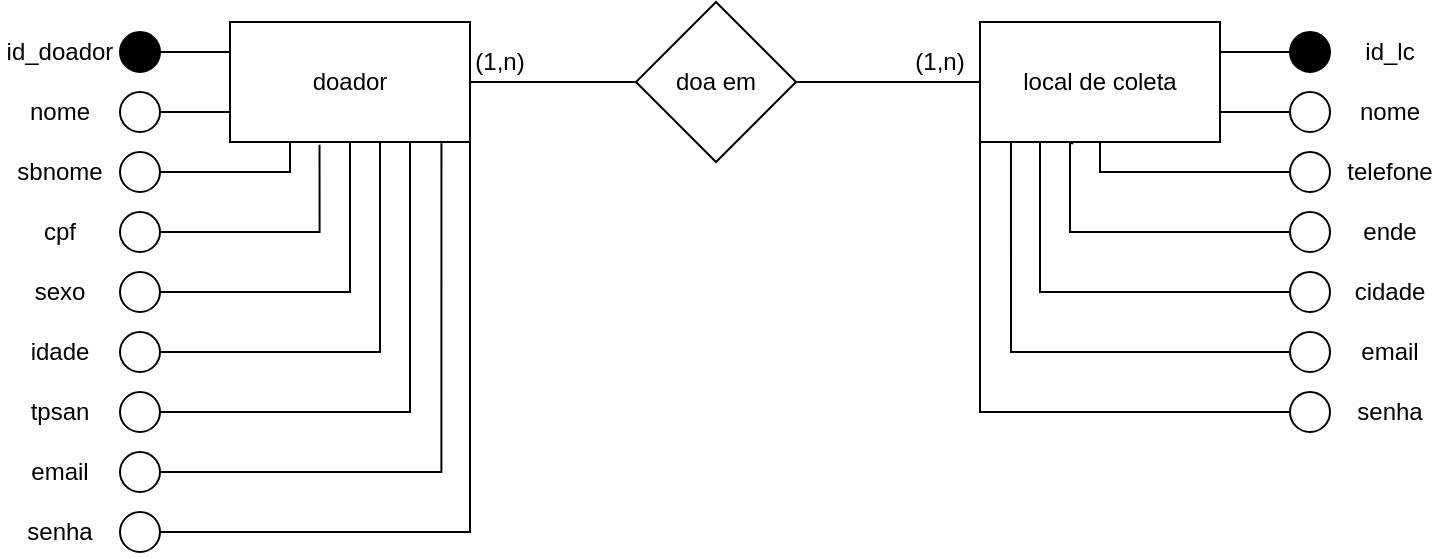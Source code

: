 <mxfile version="24.7.7">
  <diagram name="Página-1" id="STYsf3HCZ7sP4GZinSVZ">
    <mxGraphModel dx="1050" dy="1657" grid="1" gridSize="10" guides="1" tooltips="1" connect="1" arrows="1" fold="1" page="1" pageScale="1" pageWidth="850" pageHeight="1100" math="0" shadow="0">
      <root>
        <mxCell id="0" />
        <mxCell id="1" parent="0" />
        <mxCell id="msxX-ajNOKnb9wM-fJMI-4" style="edgeStyle=orthogonalEdgeStyle;rounded=0;orthogonalLoop=1;jettySize=auto;html=1;exitX=1;exitY=0.5;exitDx=0;exitDy=0;entryX=0;entryY=0.5;entryDx=0;entryDy=0;endArrow=none;endFill=0;" parent="1" source="msxX-ajNOKnb9wM-fJMI-1" target="msxX-ajNOKnb9wM-fJMI-2" edge="1">
          <mxGeometry relative="1" as="geometry" />
        </mxCell>
        <mxCell id="msxX-ajNOKnb9wM-fJMI-1" value="doador" style="rounded=0;whiteSpace=wrap;html=1;" parent="1" vertex="1">
          <mxGeometry x="178" y="-690" width="120" height="60" as="geometry" />
        </mxCell>
        <mxCell id="msxX-ajNOKnb9wM-fJMI-5" style="edgeStyle=orthogonalEdgeStyle;rounded=0;orthogonalLoop=1;jettySize=auto;html=1;exitX=1;exitY=0.5;exitDx=0;exitDy=0;entryX=0;entryY=0.5;entryDx=0;entryDy=0;endArrow=none;endFill=0;" parent="1" source="msxX-ajNOKnb9wM-fJMI-2" target="msxX-ajNOKnb9wM-fJMI-3" edge="1">
          <mxGeometry relative="1" as="geometry">
            <mxPoint x="496" y="-660" as="targetPoint" />
          </mxGeometry>
        </mxCell>
        <mxCell id="msxX-ajNOKnb9wM-fJMI-2" value="doa em" style="rhombus;whiteSpace=wrap;html=1;" parent="1" vertex="1">
          <mxGeometry x="381" y="-700" width="80" height="80" as="geometry" />
        </mxCell>
        <mxCell id="msxX-ajNOKnb9wM-fJMI-41" style="edgeStyle=orthogonalEdgeStyle;rounded=0;orthogonalLoop=1;jettySize=auto;html=1;exitX=1;exitY=0.25;exitDx=0;exitDy=0;entryX=0;entryY=0.5;entryDx=0;entryDy=0;endArrow=none;endFill=0;" parent="1" source="msxX-ajNOKnb9wM-fJMI-3" target="msxX-ajNOKnb9wM-fJMI-37" edge="1">
          <mxGeometry relative="1" as="geometry" />
        </mxCell>
        <mxCell id="msxX-ajNOKnb9wM-fJMI-42" style="edgeStyle=orthogonalEdgeStyle;rounded=0;orthogonalLoop=1;jettySize=auto;html=1;exitX=1;exitY=0.75;exitDx=0;exitDy=0;entryX=0;entryY=0.5;entryDx=0;entryDy=0;endArrow=none;endFill=0;" parent="1" source="msxX-ajNOKnb9wM-fJMI-3" target="msxX-ajNOKnb9wM-fJMI-39" edge="1">
          <mxGeometry relative="1" as="geometry" />
        </mxCell>
        <mxCell id="msxX-ajNOKnb9wM-fJMI-45" style="edgeStyle=orthogonalEdgeStyle;rounded=0;orthogonalLoop=1;jettySize=auto;html=1;exitX=0.129;exitY=0.998;exitDx=0;exitDy=0;entryX=0;entryY=0.5;entryDx=0;entryDy=0;endArrow=none;endFill=0;exitPerimeter=0;" parent="1" source="msxX-ajNOKnb9wM-fJMI-3" target="msxX-ajNOKnb9wM-fJMI-61" edge="1">
          <mxGeometry relative="1" as="geometry">
            <mxPoint x="708" y="-535" as="targetPoint" />
            <Array as="points">
              <mxPoint x="568" y="-525" />
            </Array>
          </mxGeometry>
        </mxCell>
        <mxCell id="msxX-ajNOKnb9wM-fJMI-3" value="local de coleta" style="rounded=0;whiteSpace=wrap;html=1;" parent="1" vertex="1">
          <mxGeometry x="553" y="-690" width="120" height="60" as="geometry" />
        </mxCell>
        <mxCell id="msxX-ajNOKnb9wM-fJMI-36" style="edgeStyle=orthogonalEdgeStyle;rounded=0;orthogonalLoop=1;jettySize=auto;html=1;exitX=1;exitY=0.5;exitDx=0;exitDy=0;entryX=0;entryY=0.25;entryDx=0;entryDy=0;endArrow=none;endFill=0;" parent="1" source="msxX-ajNOKnb9wM-fJMI-9" target="msxX-ajNOKnb9wM-fJMI-1" edge="1">
          <mxGeometry relative="1" as="geometry" />
        </mxCell>
        <mxCell id="msxX-ajNOKnb9wM-fJMI-9" value="" style="ellipse;whiteSpace=wrap;html=1;aspect=fixed;fillColor=#000000;" parent="1" vertex="1">
          <mxGeometry x="123" y="-685" width="20" height="20" as="geometry" />
        </mxCell>
        <mxCell id="msxX-ajNOKnb9wM-fJMI-10" value="" style="ellipse;whiteSpace=wrap;html=1;aspect=fixed;" parent="1" vertex="1">
          <mxGeometry x="123" y="-625" width="20" height="20" as="geometry" />
        </mxCell>
        <mxCell id="msxX-ajNOKnb9wM-fJMI-35" style="edgeStyle=orthogonalEdgeStyle;rounded=0;orthogonalLoop=1;jettySize=auto;html=1;exitX=1;exitY=0.5;exitDx=0;exitDy=0;entryX=0;entryY=0.75;entryDx=0;entryDy=0;endArrow=none;endFill=0;" parent="1" source="msxX-ajNOKnb9wM-fJMI-11" target="msxX-ajNOKnb9wM-fJMI-1" edge="1">
          <mxGeometry relative="1" as="geometry" />
        </mxCell>
        <mxCell id="msxX-ajNOKnb9wM-fJMI-11" value="" style="ellipse;whiteSpace=wrap;html=1;aspect=fixed;" parent="1" vertex="1">
          <mxGeometry x="123" y="-655" width="20" height="20" as="geometry" />
        </mxCell>
        <mxCell id="msxX-ajNOKnb9wM-fJMI-12" value="" style="ellipse;whiteSpace=wrap;html=1;aspect=fixed;" parent="1" vertex="1">
          <mxGeometry x="123" y="-565" width="20" height="20" as="geometry" />
        </mxCell>
        <mxCell id="msxX-ajNOKnb9wM-fJMI-33" style="edgeStyle=orthogonalEdgeStyle;rounded=0;orthogonalLoop=1;jettySize=auto;html=1;exitX=1;exitY=0.5;exitDx=0;exitDy=0;entryX=0.373;entryY=1.023;entryDx=0;entryDy=0;endArrow=none;endFill=0;entryPerimeter=0;" parent="1" source="msxX-ajNOKnb9wM-fJMI-13" target="msxX-ajNOKnb9wM-fJMI-1" edge="1">
          <mxGeometry relative="1" as="geometry">
            <Array as="points">
              <mxPoint x="223" y="-585" />
            </Array>
          </mxGeometry>
        </mxCell>
        <mxCell id="msxX-ajNOKnb9wM-fJMI-13" value="" style="ellipse;whiteSpace=wrap;html=1;aspect=fixed;" parent="1" vertex="1">
          <mxGeometry x="123" y="-595" width="20" height="20" as="geometry" />
        </mxCell>
        <mxCell id="msxX-ajNOKnb9wM-fJMI-31" style="edgeStyle=orthogonalEdgeStyle;rounded=0;orthogonalLoop=1;jettySize=auto;html=1;exitX=1;exitY=0.5;exitDx=0;exitDy=0;endArrow=none;endFill=0;" parent="1" source="msxX-ajNOKnb9wM-fJMI-17" edge="1">
          <mxGeometry relative="1" as="geometry">
            <mxPoint x="253" y="-630" as="targetPoint" />
            <Array as="points">
              <mxPoint x="253" y="-525" />
              <mxPoint x="253" y="-630" />
            </Array>
          </mxGeometry>
        </mxCell>
        <mxCell id="msxX-ajNOKnb9wM-fJMI-17" value="" style="ellipse;whiteSpace=wrap;html=1;aspect=fixed;" parent="1" vertex="1">
          <mxGeometry x="123" y="-535" width="20" height="20" as="geometry" />
        </mxCell>
        <mxCell id="msxX-ajNOKnb9wM-fJMI-21" value="id_doador" style="text;html=1;align=center;verticalAlign=middle;whiteSpace=wrap;rounded=0;" parent="1" vertex="1">
          <mxGeometry x="63" y="-690" width="60" height="30" as="geometry" />
        </mxCell>
        <mxCell id="msxX-ajNOKnb9wM-fJMI-22" value="cpf" style="text;html=1;align=center;verticalAlign=middle;whiteSpace=wrap;rounded=0;" parent="1" vertex="1">
          <mxGeometry x="63" y="-600" width="60" height="30" as="geometry" />
        </mxCell>
        <mxCell id="msxX-ajNOKnb9wM-fJMI-23" value="email" style="text;html=1;align=center;verticalAlign=middle;whiteSpace=wrap;rounded=0;" parent="1" vertex="1">
          <mxGeometry x="63" y="-482.5" width="60" height="35" as="geometry" />
        </mxCell>
        <mxCell id="msxX-ajNOKnb9wM-fJMI-24" value="idade" style="text;html=1;align=center;verticalAlign=middle;whiteSpace=wrap;rounded=0;" parent="1" vertex="1">
          <mxGeometry x="63" y="-540" width="60" height="30" as="geometry" />
        </mxCell>
        <mxCell id="msxX-ajNOKnb9wM-fJMI-28" value="tpsan" style="text;html=1;align=center;verticalAlign=middle;whiteSpace=wrap;rounded=0;" parent="1" vertex="1">
          <mxGeometry x="63" y="-510" width="60" height="30" as="geometry" />
        </mxCell>
        <mxCell id="msxX-ajNOKnb9wM-fJMI-29" value="sexo" style="text;html=1;align=center;verticalAlign=middle;whiteSpace=wrap;rounded=0;" parent="1" vertex="1">
          <mxGeometry x="63" y="-570" width="60" height="30" as="geometry" />
        </mxCell>
        <mxCell id="msxX-ajNOKnb9wM-fJMI-32" style="edgeStyle=orthogonalEdgeStyle;rounded=0;orthogonalLoop=1;jettySize=auto;html=1;exitX=1;exitY=0.5;exitDx=0;exitDy=0;entryX=0.5;entryY=1;entryDx=0;entryDy=0;endArrow=none;endFill=0;" parent="1" source="msxX-ajNOKnb9wM-fJMI-12" target="msxX-ajNOKnb9wM-fJMI-1" edge="1">
          <mxGeometry relative="1" as="geometry">
            <mxPoint x="283" y="-620" as="targetPoint" />
          </mxGeometry>
        </mxCell>
        <mxCell id="msxX-ajNOKnb9wM-fJMI-34" style="edgeStyle=orthogonalEdgeStyle;rounded=0;orthogonalLoop=1;jettySize=auto;html=1;exitX=1;exitY=0.5;exitDx=0;exitDy=0;entryX=0.25;entryY=1;entryDx=0;entryDy=0;endArrow=none;endFill=0;" parent="1" source="msxX-ajNOKnb9wM-fJMI-10" target="msxX-ajNOKnb9wM-fJMI-1" edge="1">
          <mxGeometry relative="1" as="geometry">
            <Array as="points">
              <mxPoint x="208" y="-615" />
            </Array>
          </mxGeometry>
        </mxCell>
        <mxCell id="msxX-ajNOKnb9wM-fJMI-37" value="" style="ellipse;whiteSpace=wrap;html=1;aspect=fixed;fillColor=#000000;strokeColor=#000000;" parent="1" vertex="1">
          <mxGeometry x="708" y="-685" width="20" height="20" as="geometry" />
        </mxCell>
        <mxCell id="msxX-ajNOKnb9wM-fJMI-39" value="" style="ellipse;whiteSpace=wrap;html=1;aspect=fixed;" parent="1" vertex="1">
          <mxGeometry x="708" y="-655" width="20" height="20" as="geometry" />
        </mxCell>
        <mxCell id="msxX-ajNOKnb9wM-fJMI-44" style="edgeStyle=orthogonalEdgeStyle;rounded=0;orthogonalLoop=1;jettySize=auto;html=1;exitX=0;exitY=0.5;exitDx=0;exitDy=0;endArrow=none;endFill=0;entryX=0.25;entryY=1;entryDx=0;entryDy=0;" parent="1" source="msxX-ajNOKnb9wM-fJMI-59" target="msxX-ajNOKnb9wM-fJMI-3" edge="1">
          <mxGeometry relative="1" as="geometry">
            <mxPoint x="628" y="-615" as="targetPoint" />
            <Array as="points">
              <mxPoint x="583" y="-555" />
            </Array>
          </mxGeometry>
        </mxCell>
        <mxCell id="msxX-ajNOKnb9wM-fJMI-62" style="edgeStyle=orthogonalEdgeStyle;rounded=0;orthogonalLoop=1;jettySize=auto;html=1;exitX=0;exitY=0.5;exitDx=0;exitDy=0;entryX=0;entryY=0.5;entryDx=0;entryDy=0;" parent="1" source="msxX-ajNOKnb9wM-fJMI-46" target="msxX-ajNOKnb9wM-fJMI-46" edge="1">
          <mxGeometry relative="1" as="geometry" />
        </mxCell>
        <mxCell id="msxX-ajNOKnb9wM-fJMI-74" style="edgeStyle=orthogonalEdgeStyle;rounded=0;orthogonalLoop=1;jettySize=auto;html=1;exitX=0;exitY=0.5;exitDx=0;exitDy=0;entryX=0.5;entryY=1;entryDx=0;entryDy=0;endArrow=none;endFill=0;" parent="1" source="msxX-ajNOKnb9wM-fJMI-40" target="msxX-ajNOKnb9wM-fJMI-3" edge="1">
          <mxGeometry relative="1" as="geometry">
            <Array as="points">
              <mxPoint x="613" y="-615" />
            </Array>
          </mxGeometry>
        </mxCell>
        <mxCell id="msxX-ajNOKnb9wM-fJMI-40" value="" style="ellipse;whiteSpace=wrap;html=1;aspect=fixed;" parent="1" vertex="1">
          <mxGeometry x="708" y="-625" width="20" height="20" as="geometry" />
        </mxCell>
        <mxCell id="msxX-ajNOKnb9wM-fJMI-46" value="" style="ellipse;whiteSpace=wrap;html=1;aspect=fixed;" parent="1" vertex="1">
          <mxGeometry x="708" y="-595" width="20" height="20" as="geometry" />
        </mxCell>
        <mxCell id="msxX-ajNOKnb9wM-fJMI-55" style="edgeStyle=orthogonalEdgeStyle;rounded=0;orthogonalLoop=1;jettySize=auto;html=1;exitX=1;exitY=0.5;exitDx=0;exitDy=0;entryX=0.75;entryY=1;entryDx=0;entryDy=0;endArrow=none;endFill=0;" parent="1" source="msxX-ajNOKnb9wM-fJMI-49" target="msxX-ajNOKnb9wM-fJMI-1" edge="1">
          <mxGeometry relative="1" as="geometry" />
        </mxCell>
        <mxCell id="msxX-ajNOKnb9wM-fJMI-49" value="" style="ellipse;whiteSpace=wrap;html=1;aspect=fixed;" parent="1" vertex="1">
          <mxGeometry x="123" y="-505" width="20" height="20" as="geometry" />
        </mxCell>
        <mxCell id="msxX-ajNOKnb9wM-fJMI-50" value="" style="ellipse;whiteSpace=wrap;html=1;aspect=fixed;" parent="1" vertex="1">
          <mxGeometry x="123" y="-475" width="20" height="20" as="geometry" />
        </mxCell>
        <mxCell id="msxX-ajNOKnb9wM-fJMI-57" style="edgeStyle=orthogonalEdgeStyle;rounded=0;orthogonalLoop=1;jettySize=auto;html=1;exitX=1;exitY=0.5;exitDx=0;exitDy=0;entryX=1;entryY=1;entryDx=0;entryDy=0;endArrow=none;endFill=0;" parent="1" source="msxX-ajNOKnb9wM-fJMI-51" target="msxX-ajNOKnb9wM-fJMI-1" edge="1">
          <mxGeometry relative="1" as="geometry" />
        </mxCell>
        <mxCell id="msxX-ajNOKnb9wM-fJMI-51" value="" style="ellipse;whiteSpace=wrap;html=1;aspect=fixed;" parent="1" vertex="1">
          <mxGeometry x="123" y="-445" width="20" height="20" as="geometry" />
        </mxCell>
        <mxCell id="msxX-ajNOKnb9wM-fJMI-52" value="senha" style="text;html=1;align=center;verticalAlign=middle;whiteSpace=wrap;rounded=0;" parent="1" vertex="1">
          <mxGeometry x="63" y="-447.5" width="60" height="25" as="geometry" />
        </mxCell>
        <mxCell id="msxX-ajNOKnb9wM-fJMI-53" value="nome" style="text;html=1;align=center;verticalAlign=middle;whiteSpace=wrap;rounded=0;" parent="1" vertex="1">
          <mxGeometry x="63" y="-660" width="60" height="30" as="geometry" />
        </mxCell>
        <mxCell id="msxX-ajNOKnb9wM-fJMI-54" value="sbnome" style="text;html=1;align=center;verticalAlign=middle;whiteSpace=wrap;rounded=0;" parent="1" vertex="1">
          <mxGeometry x="63" y="-630" width="60" height="30" as="geometry" />
        </mxCell>
        <mxCell id="msxX-ajNOKnb9wM-fJMI-56" style="edgeStyle=orthogonalEdgeStyle;rounded=0;orthogonalLoop=1;jettySize=auto;html=1;exitX=1;exitY=0.5;exitDx=0;exitDy=0;endArrow=none;endFill=0;entryX=0.881;entryY=1.01;entryDx=0;entryDy=0;entryPerimeter=0;" parent="1" source="msxX-ajNOKnb9wM-fJMI-50" target="msxX-ajNOKnb9wM-fJMI-1" edge="1">
          <mxGeometry relative="1" as="geometry">
            <mxPoint x="293" y="-615" as="targetPoint" />
          </mxGeometry>
        </mxCell>
        <mxCell id="msxX-ajNOKnb9wM-fJMI-60" style="edgeStyle=orthogonalEdgeStyle;rounded=0;orthogonalLoop=1;jettySize=auto;html=1;exitX=0;exitY=0.5;exitDx=0;exitDy=0;entryX=0;entryY=1;entryDx=0;entryDy=0;endArrow=none;endFill=0;" parent="1" source="msxX-ajNOKnb9wM-fJMI-70" target="msxX-ajNOKnb9wM-fJMI-3" edge="1">
          <mxGeometry relative="1" as="geometry">
            <Array as="points">
              <mxPoint x="553" y="-495" />
            </Array>
          </mxGeometry>
        </mxCell>
        <mxCell id="msxX-ajNOKnb9wM-fJMI-59" value="" style="ellipse;whiteSpace=wrap;html=1;aspect=fixed;" parent="1" vertex="1">
          <mxGeometry x="708" y="-565" width="20" height="20" as="geometry" />
        </mxCell>
        <mxCell id="msxX-ajNOKnb9wM-fJMI-61" value="" style="ellipse;whiteSpace=wrap;html=1;aspect=fixed;" parent="1" vertex="1">
          <mxGeometry x="708" y="-535" width="20" height="20" as="geometry" />
        </mxCell>
        <mxCell id="msxX-ajNOKnb9wM-fJMI-63" style="edgeStyle=orthogonalEdgeStyle;rounded=0;orthogonalLoop=1;jettySize=auto;html=1;endArrow=none;endFill=0;entryX=0.389;entryY=1.01;entryDx=0;entryDy=0;entryPerimeter=0;" parent="1" target="msxX-ajNOKnb9wM-fJMI-3" edge="1">
          <mxGeometry relative="1" as="geometry">
            <mxPoint x="708" y="-585" as="sourcePoint" />
            <mxPoint x="599" y="-615" as="targetPoint" />
            <Array as="points">
              <mxPoint x="598" y="-585" />
              <mxPoint x="598" y="-629" />
            </Array>
          </mxGeometry>
        </mxCell>
        <mxCell id="msxX-ajNOKnb9wM-fJMI-64" value="id_lc" style="text;html=1;align=center;verticalAlign=middle;whiteSpace=wrap;rounded=0;" parent="1" vertex="1">
          <mxGeometry x="728" y="-690" width="60" height="30" as="geometry" />
        </mxCell>
        <mxCell id="msxX-ajNOKnb9wM-fJMI-65" value="nome" style="text;html=1;align=center;verticalAlign=middle;whiteSpace=wrap;rounded=0;" parent="1" vertex="1">
          <mxGeometry x="728" y="-660" width="60" height="30" as="geometry" />
        </mxCell>
        <mxCell id="msxX-ajNOKnb9wM-fJMI-66" value="email" style="text;html=1;align=center;verticalAlign=middle;whiteSpace=wrap;rounded=0;" parent="1" vertex="1">
          <mxGeometry x="728" y="-540" width="60" height="30" as="geometry" />
        </mxCell>
        <mxCell id="msxX-ajNOKnb9wM-fJMI-67" value="senha" style="text;html=1;align=center;verticalAlign=middle;whiteSpace=wrap;rounded=0;" parent="1" vertex="1">
          <mxGeometry x="728" y="-510" width="60" height="30" as="geometry" />
        </mxCell>
        <mxCell id="msxX-ajNOKnb9wM-fJMI-68" value="ende" style="text;html=1;align=center;verticalAlign=middle;whiteSpace=wrap;rounded=0;" parent="1" vertex="1">
          <mxGeometry x="728" y="-600" width="60" height="30" as="geometry" />
        </mxCell>
        <mxCell id="msxX-ajNOKnb9wM-fJMI-69" value="cidade" style="text;html=1;align=center;verticalAlign=middle;whiteSpace=wrap;rounded=0;" parent="1" vertex="1">
          <mxGeometry x="728" y="-570" width="60" height="30" as="geometry" />
        </mxCell>
        <mxCell id="msxX-ajNOKnb9wM-fJMI-70" value="" style="ellipse;whiteSpace=wrap;html=1;aspect=fixed;" parent="1" vertex="1">
          <mxGeometry x="708" y="-505" width="20" height="20" as="geometry" />
        </mxCell>
        <mxCell id="msxX-ajNOKnb9wM-fJMI-75" value="telefone" style="text;html=1;align=center;verticalAlign=middle;whiteSpace=wrap;rounded=0;" parent="1" vertex="1">
          <mxGeometry x="728" y="-630" width="60" height="30" as="geometry" />
        </mxCell>
        <mxCell id="msxX-ajNOKnb9wM-fJMI-76" value="(1,n)" style="text;html=1;align=center;verticalAlign=middle;whiteSpace=wrap;rounded=0;" parent="1" vertex="1">
          <mxGeometry x="503" y="-685" width="60" height="30" as="geometry" />
        </mxCell>
        <mxCell id="msxX-ajNOKnb9wM-fJMI-77" value="(1,n)" style="text;html=1;align=center;verticalAlign=middle;whiteSpace=wrap;rounded=0;" parent="1" vertex="1">
          <mxGeometry x="283" y="-685" width="60" height="30" as="geometry" />
        </mxCell>
      </root>
    </mxGraphModel>
  </diagram>
</mxfile>
